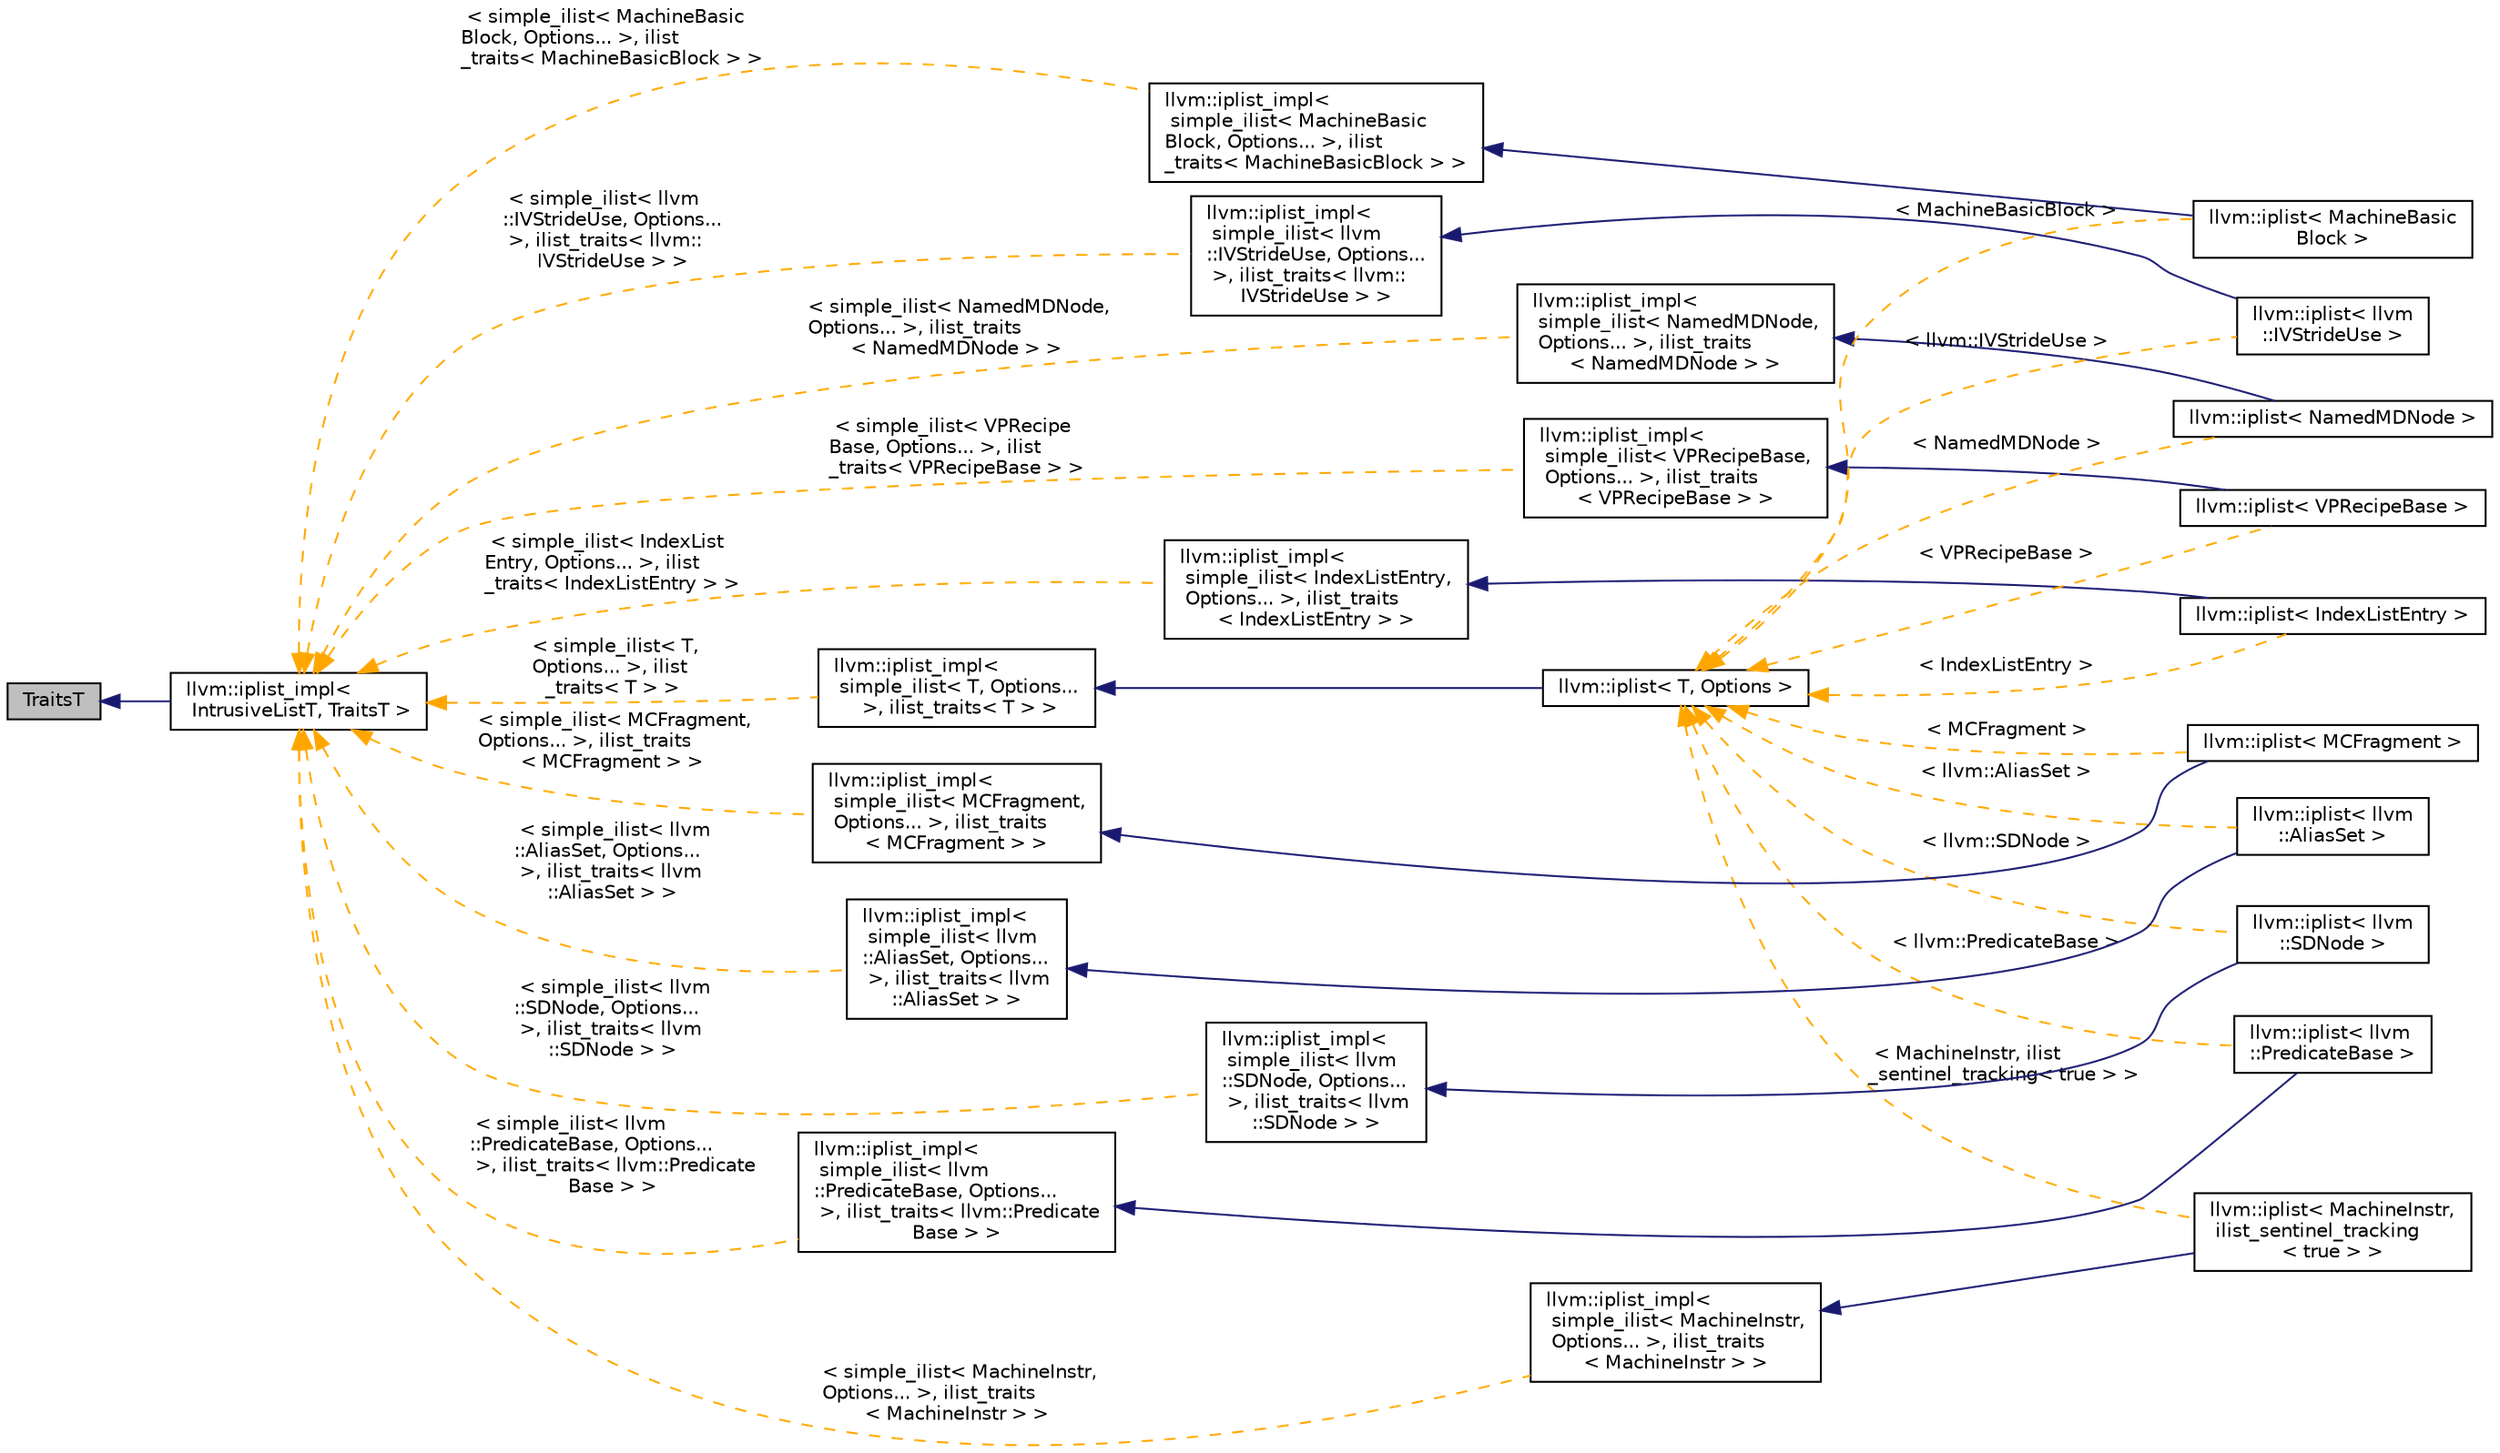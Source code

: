 digraph "TraitsT"
{
 // LATEX_PDF_SIZE
  bgcolor="transparent";
  edge [fontname="Helvetica",fontsize="10",labelfontname="Helvetica",labelfontsize="10"];
  node [fontname="Helvetica",fontsize="10",shape=record];
  rankdir="LR";
  Node1 [label="TraitsT",height=0.2,width=0.4,color="black", fillcolor="grey75", style="filled", fontcolor="black",tooltip=" "];
  Node1 -> Node2 [dir="back",color="midnightblue",fontsize="10",style="solid",fontname="Helvetica"];
  Node2 [label="llvm::iplist_impl\<\l IntrusiveListT, TraitsT \>",height=0.2,width=0.4,color="black",URL="$classllvm_1_1iplist__impl.html",tooltip="A wrapper around an intrusive list with callbacks and non-intrusive ownership."];
  Node2 -> Node3 [dir="back",color="orange",fontsize="10",style="dashed",label=" \< simple_ilist\< llvm\l::IVStrideUse, Options...\l \>, ilist_traits\< llvm::\lIVStrideUse \> \>" ,fontname="Helvetica"];
  Node3 [label="llvm::iplist_impl\<\l simple_ilist\< llvm\l::IVStrideUse, Options...\l \>, ilist_traits\< llvm::\lIVStrideUse \> \>",height=0.2,width=0.4,color="black",URL="$classllvm_1_1iplist__impl.html",tooltip=" "];
  Node3 -> Node4 [dir="back",color="midnightblue",fontsize="10",style="solid",fontname="Helvetica"];
  Node4 [label="llvm::iplist\< llvm\l::IVStrideUse \>",height=0.2,width=0.4,color="black",URL="$classllvm_1_1iplist.html",tooltip=" "];
  Node2 -> Node5 [dir="back",color="orange",fontsize="10",style="dashed",label=" \< simple_ilist\< IndexList\lEntry, Options... \>, ilist\l_traits\< IndexListEntry \> \>" ,fontname="Helvetica"];
  Node5 [label="llvm::iplist_impl\<\l simple_ilist\< IndexListEntry,\l Options... \>, ilist_traits\l\< IndexListEntry \> \>",height=0.2,width=0.4,color="black",URL="$classllvm_1_1iplist__impl.html",tooltip=" "];
  Node5 -> Node6 [dir="back",color="midnightblue",fontsize="10",style="solid",fontname="Helvetica"];
  Node6 [label="llvm::iplist\< IndexListEntry \>",height=0.2,width=0.4,color="black",URL="$classllvm_1_1iplist.html",tooltip=" "];
  Node2 -> Node7 [dir="back",color="orange",fontsize="10",style="dashed",label=" \< simple_ilist\< VPRecipe\lBase, Options... \>, ilist\l_traits\< VPRecipeBase \> \>" ,fontname="Helvetica"];
  Node7 [label="llvm::iplist_impl\<\l simple_ilist\< VPRecipeBase,\l Options... \>, ilist_traits\l\< VPRecipeBase \> \>",height=0.2,width=0.4,color="black",URL="$classllvm_1_1iplist__impl.html",tooltip=" "];
  Node7 -> Node8 [dir="back",color="midnightblue",fontsize="10",style="solid",fontname="Helvetica"];
  Node8 [label="llvm::iplist\< VPRecipeBase \>",height=0.2,width=0.4,color="black",URL="$classllvm_1_1iplist.html",tooltip=" "];
  Node2 -> Node9 [dir="back",color="orange",fontsize="10",style="dashed",label=" \< simple_ilist\< MachineBasic\lBlock, Options... \>, ilist\l_traits\< MachineBasicBlock \> \>" ,fontname="Helvetica"];
  Node9 [label="llvm::iplist_impl\<\l simple_ilist\< MachineBasic\lBlock, Options... \>, ilist\l_traits\< MachineBasicBlock \> \>",height=0.2,width=0.4,color="black",URL="$classllvm_1_1iplist__impl.html",tooltip=" "];
  Node9 -> Node10 [dir="back",color="midnightblue",fontsize="10",style="solid",fontname="Helvetica"];
  Node10 [label="llvm::iplist\< MachineBasic\lBlock \>",height=0.2,width=0.4,color="black",URL="$classllvm_1_1iplist.html",tooltip=" "];
  Node2 -> Node11 [dir="back",color="orange",fontsize="10",style="dashed",label=" \< simple_ilist\< NamedMDNode,\l Options... \>, ilist_traits\l\< NamedMDNode \> \>" ,fontname="Helvetica"];
  Node11 [label="llvm::iplist_impl\<\l simple_ilist\< NamedMDNode,\l Options... \>, ilist_traits\l\< NamedMDNode \> \>",height=0.2,width=0.4,color="black",URL="$classllvm_1_1iplist__impl.html",tooltip=" "];
  Node11 -> Node12 [dir="back",color="midnightblue",fontsize="10",style="solid",fontname="Helvetica"];
  Node12 [label="llvm::iplist\< NamedMDNode \>",height=0.2,width=0.4,color="black",URL="$classllvm_1_1iplist.html",tooltip=" "];
  Node2 -> Node13 [dir="back",color="orange",fontsize="10",style="dashed",label=" \< simple_ilist\< T,\l Options... \>, ilist\l_traits\< T \> \>" ,fontname="Helvetica"];
  Node13 [label="llvm::iplist_impl\<\l simple_ilist\< T, Options...\l \>, ilist_traits\< T \> \>",height=0.2,width=0.4,color="black",URL="$classllvm_1_1iplist__impl.html",tooltip=" "];
  Node13 -> Node14 [dir="back",color="midnightblue",fontsize="10",style="solid",fontname="Helvetica"];
  Node14 [label="llvm::iplist\< T, Options \>",height=0.2,width=0.4,color="black",URL="$classllvm_1_1iplist.html",tooltip="An intrusive list with ownership and callbacks specified/controlled by ilist_traits,..."];
  Node14 -> Node4 [dir="back",color="orange",fontsize="10",style="dashed",label=" \< llvm::IVStrideUse \>" ,fontname="Helvetica"];
  Node14 -> Node15 [dir="back",color="orange",fontsize="10",style="dashed",label=" \< llvm::SDNode \>" ,fontname="Helvetica"];
  Node15 [label="llvm::iplist\< llvm\l::SDNode \>",height=0.2,width=0.4,color="black",URL="$classllvm_1_1iplist.html",tooltip=" "];
  Node14 -> Node10 [dir="back",color="orange",fontsize="10",style="dashed",label=" \< MachineBasicBlock \>" ,fontname="Helvetica"];
  Node14 -> Node16 [dir="back",color="orange",fontsize="10",style="dashed",label=" \< MachineInstr, ilist\l_sentinel_tracking\< true \> \>" ,fontname="Helvetica"];
  Node16 [label="llvm::iplist\< MachineInstr,\l ilist_sentinel_tracking\l\< true \> \>",height=0.2,width=0.4,color="black",URL="$classllvm_1_1iplist.html",tooltip=" "];
  Node14 -> Node6 [dir="back",color="orange",fontsize="10",style="dashed",label=" \< IndexListEntry \>" ,fontname="Helvetica"];
  Node14 -> Node17 [dir="back",color="orange",fontsize="10",style="dashed",label=" \< llvm::AliasSet \>" ,fontname="Helvetica"];
  Node17 [label="llvm::iplist\< llvm\l::AliasSet \>",height=0.2,width=0.4,color="black",URL="$classllvm_1_1iplist.html",tooltip=" "];
  Node14 -> Node12 [dir="back",color="orange",fontsize="10",style="dashed",label=" \< NamedMDNode \>" ,fontname="Helvetica"];
  Node14 -> Node18 [dir="back",color="orange",fontsize="10",style="dashed",label=" \< MCFragment \>" ,fontname="Helvetica"];
  Node18 [label="llvm::iplist\< MCFragment \>",height=0.2,width=0.4,color="black",URL="$classllvm_1_1iplist.html",tooltip=" "];
  Node14 -> Node8 [dir="back",color="orange",fontsize="10",style="dashed",label=" \< VPRecipeBase \>" ,fontname="Helvetica"];
  Node14 -> Node19 [dir="back",color="orange",fontsize="10",style="dashed",label=" \< llvm::PredicateBase \>" ,fontname="Helvetica"];
  Node19 [label="llvm::iplist\< llvm\l::PredicateBase \>",height=0.2,width=0.4,color="black",URL="$classllvm_1_1iplist.html",tooltip=" "];
  Node2 -> Node20 [dir="back",color="orange",fontsize="10",style="dashed",label=" \< simple_ilist\< llvm\l::SDNode, Options...\l \>, ilist_traits\< llvm\l::SDNode \> \>" ,fontname="Helvetica"];
  Node20 [label="llvm::iplist_impl\<\l simple_ilist\< llvm\l::SDNode, Options...\l \>, ilist_traits\< llvm\l::SDNode \> \>",height=0.2,width=0.4,color="black",URL="$classllvm_1_1iplist__impl.html",tooltip=" "];
  Node20 -> Node15 [dir="back",color="midnightblue",fontsize="10",style="solid",fontname="Helvetica"];
  Node2 -> Node21 [dir="back",color="orange",fontsize="10",style="dashed",label=" \< simple_ilist\< llvm\l::PredicateBase, Options...\l \>, ilist_traits\< llvm::Predicate\lBase \> \>" ,fontname="Helvetica"];
  Node21 [label="llvm::iplist_impl\<\l simple_ilist\< llvm\l::PredicateBase, Options...\l \>, ilist_traits\< llvm::Predicate\lBase \> \>",height=0.2,width=0.4,color="black",URL="$classllvm_1_1iplist__impl.html",tooltip=" "];
  Node21 -> Node19 [dir="back",color="midnightblue",fontsize="10",style="solid",fontname="Helvetica"];
  Node2 -> Node22 [dir="back",color="orange",fontsize="10",style="dashed",label=" \< simple_ilist\< MCFragment,\l Options... \>, ilist_traits\l\< MCFragment \> \>" ,fontname="Helvetica"];
  Node22 [label="llvm::iplist_impl\<\l simple_ilist\< MCFragment,\l Options... \>, ilist_traits\l\< MCFragment \> \>",height=0.2,width=0.4,color="black",URL="$classllvm_1_1iplist__impl.html",tooltip=" "];
  Node22 -> Node18 [dir="back",color="midnightblue",fontsize="10",style="solid",fontname="Helvetica"];
  Node2 -> Node23 [dir="back",color="orange",fontsize="10",style="dashed",label=" \< simple_ilist\< MachineInstr,\l Options... \>, ilist_traits\l\< MachineInstr \> \>" ,fontname="Helvetica"];
  Node23 [label="llvm::iplist_impl\<\l simple_ilist\< MachineInstr,\l Options... \>, ilist_traits\l\< MachineInstr \> \>",height=0.2,width=0.4,color="black",URL="$classllvm_1_1iplist__impl.html",tooltip=" "];
  Node23 -> Node16 [dir="back",color="midnightblue",fontsize="10",style="solid",fontname="Helvetica"];
  Node2 -> Node24 [dir="back",color="orange",fontsize="10",style="dashed",label=" \< simple_ilist\< llvm\l::AliasSet, Options...\l \>, ilist_traits\< llvm\l::AliasSet \> \>" ,fontname="Helvetica"];
  Node24 [label="llvm::iplist_impl\<\l simple_ilist\< llvm\l::AliasSet, Options...\l \>, ilist_traits\< llvm\l::AliasSet \> \>",height=0.2,width=0.4,color="black",URL="$classllvm_1_1iplist__impl.html",tooltip=" "];
  Node24 -> Node17 [dir="back",color="midnightblue",fontsize="10",style="solid",fontname="Helvetica"];
}
